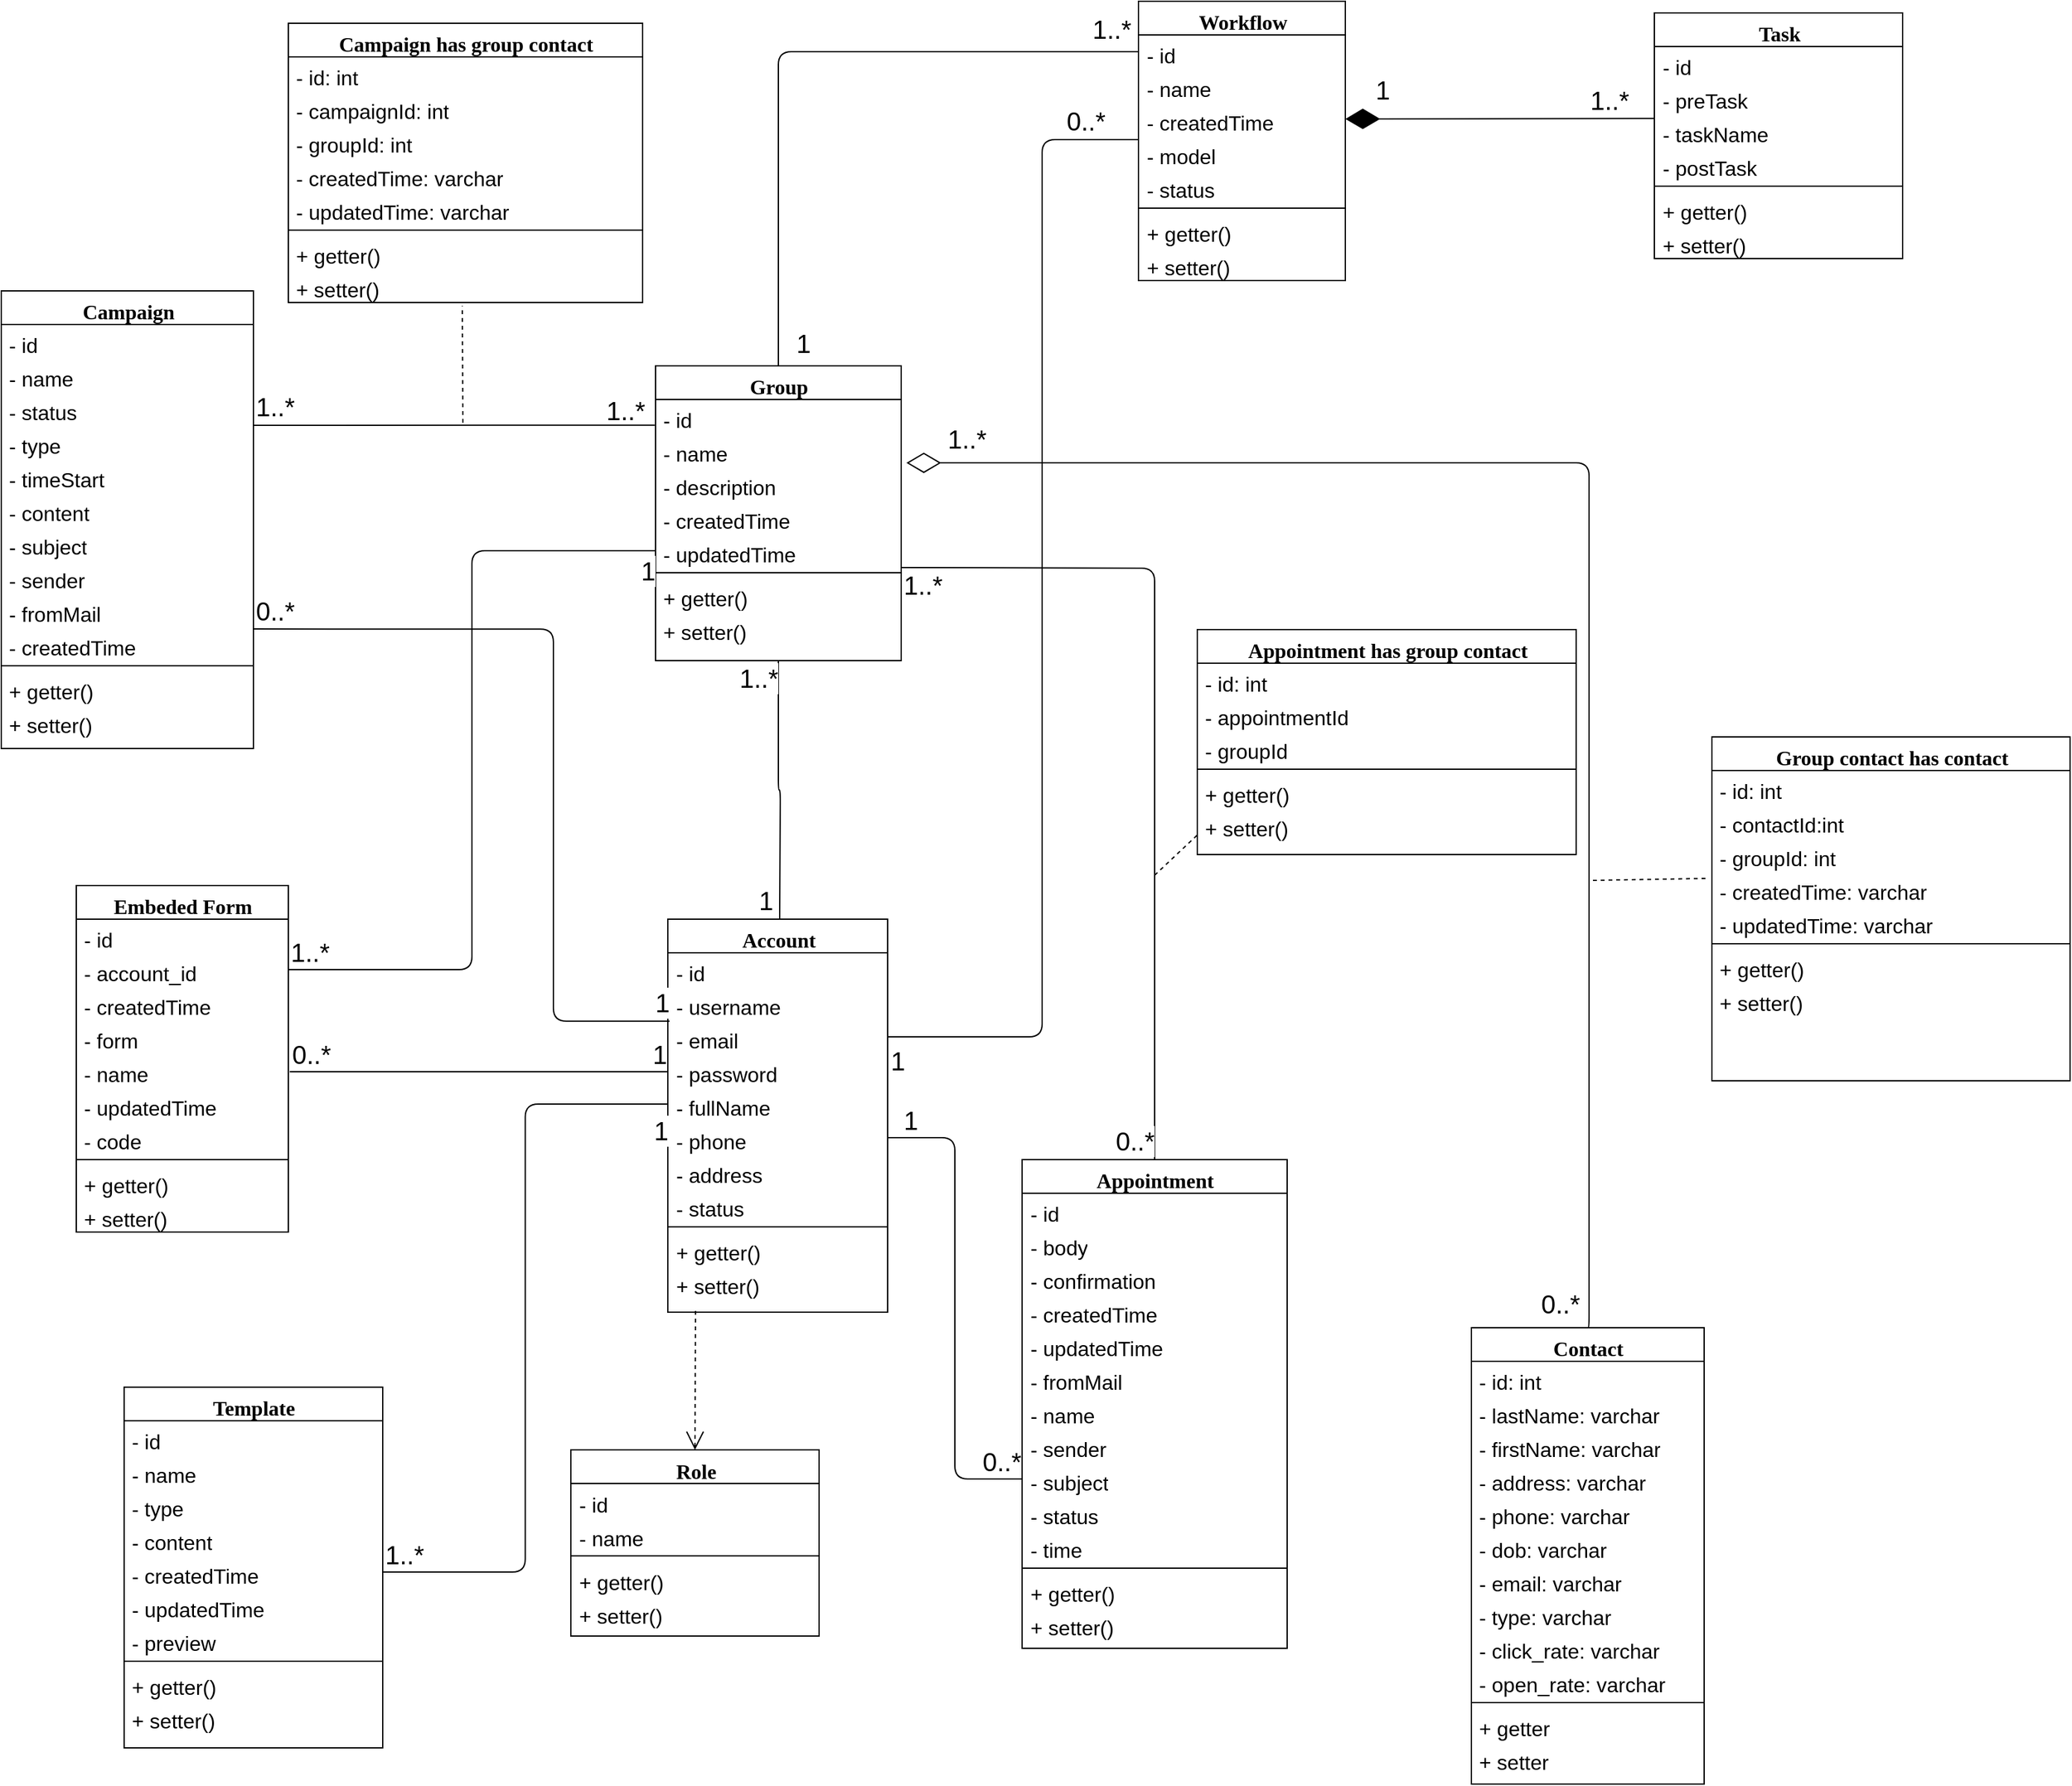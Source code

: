 <mxfile pages="1" version="11.2.8" type="device"><diagram name="Page-1" id="9f46799a-70d6-7492-0946-bef42562c5a5"><mxGraphModel dx="1847" dy="1122" grid="0" gridSize="10" guides="1" tooltips="1" connect="1" arrows="1" fold="1" page="0" pageScale="1" pageWidth="1100" pageHeight="850" background="#ffffff" math="0" shadow="0"><root><mxCell id="0"/><mxCell id="1" parent="0"/><mxCell id="78961159f06e98e8-17" value="Group" style="swimlane;html=1;fontStyle=1;align=center;verticalAlign=top;childLayout=stackLayout;horizontal=1;startSize=26;horizontalStack=0;resizeParent=1;resizeLast=0;collapsible=1;marginBottom=0;swimlaneFillColor=#ffffff;rounded=0;shadow=0;comic=0;labelBackgroundColor=none;strokeColor=#000000;strokeWidth=1;fillColor=none;fontFamily=Verdana;fontSize=16;fontColor=#000000;" parent="1" vertex="1"><mxGeometry x="374" y="171" width="190" height="228" as="geometry"/></mxCell><mxCell id="78961159f06e98e8-21" value="- id" style="text;html=1;strokeColor=none;fillColor=none;align=left;verticalAlign=top;spacingLeft=4;spacingRight=4;whiteSpace=wrap;overflow=hidden;rotatable=0;points=[[0,0.5],[1,0.5]];portConstraint=eastwest;fontSize=16;" parent="78961159f06e98e8-17" vertex="1"><mxGeometry y="26" width="190" height="26" as="geometry"/></mxCell><mxCell id="78961159f06e98e8-23" value="- name" style="text;html=1;strokeColor=none;fillColor=none;align=left;verticalAlign=top;spacingLeft=4;spacingRight=4;whiteSpace=wrap;overflow=hidden;rotatable=0;points=[[0,0.5],[1,0.5]];portConstraint=eastwest;fontSize=16;" parent="78961159f06e98e8-17" vertex="1"><mxGeometry y="52" width="190" height="26" as="geometry"/></mxCell><mxCell id="78961159f06e98e8-25" value="- description" style="text;html=1;strokeColor=none;fillColor=none;align=left;verticalAlign=top;spacingLeft=4;spacingRight=4;whiteSpace=wrap;overflow=hidden;rotatable=0;points=[[0,0.5],[1,0.5]];portConstraint=eastwest;fontSize=16;" parent="78961159f06e98e8-17" vertex="1"><mxGeometry y="78" width="190" height="26" as="geometry"/></mxCell><mxCell id="78961159f06e98e8-26" value="- createdTime" style="text;html=1;strokeColor=none;fillColor=none;align=left;verticalAlign=top;spacingLeft=4;spacingRight=4;whiteSpace=wrap;overflow=hidden;rotatable=0;points=[[0,0.5],[1,0.5]];portConstraint=eastwest;fontSize=16;" parent="78961159f06e98e8-17" vertex="1"><mxGeometry y="104" width="190" height="26" as="geometry"/></mxCell><mxCell id="78961159f06e98e8-24" value="- updatedTime" style="text;html=1;strokeColor=none;fillColor=none;align=left;verticalAlign=top;spacingLeft=4;spacingRight=4;whiteSpace=wrap;overflow=hidden;rotatable=0;points=[[0,0.5],[1,0.5]];portConstraint=eastwest;fontSize=16;" parent="78961159f06e98e8-17" vertex="1"><mxGeometry y="130" width="190" height="26" as="geometry"/></mxCell><mxCell id="78961159f06e98e8-19" value="" style="line;html=1;strokeWidth=1;fillColor=none;align=left;verticalAlign=middle;spacingTop=-1;spacingLeft=3;spacingRight=3;rotatable=0;labelPosition=right;points=[];portConstraint=eastwest;fontSize=16;" parent="78961159f06e98e8-17" vertex="1"><mxGeometry y="156" width="190" height="8" as="geometry"/></mxCell><mxCell id="78961159f06e98e8-20" value="+ getter()" style="text;html=1;strokeColor=none;fillColor=none;align=left;verticalAlign=top;spacingLeft=4;spacingRight=4;whiteSpace=wrap;overflow=hidden;rotatable=0;points=[[0,0.5],[1,0.5]];portConstraint=eastwest;fontSize=16;" parent="78961159f06e98e8-17" vertex="1"><mxGeometry y="164" width="190" height="26" as="geometry"/></mxCell><mxCell id="78961159f06e98e8-27" value="+ setter()" style="text;html=1;strokeColor=none;fillColor=none;align=left;verticalAlign=top;spacingLeft=4;spacingRight=4;whiteSpace=wrap;overflow=hidden;rotatable=0;points=[[0,0.5],[1,0.5]];portConstraint=eastwest;fontSize=16;" parent="78961159f06e98e8-17" vertex="1"><mxGeometry y="190" width="190" height="26" as="geometry"/></mxCell><mxCell id="78961159f06e98e8-30" value="Contact" style="swimlane;html=1;fontStyle=1;align=center;verticalAlign=top;childLayout=stackLayout;horizontal=1;startSize=26;horizontalStack=0;resizeParent=1;resizeLast=0;collapsible=1;marginBottom=0;swimlaneFillColor=#ffffff;rounded=0;shadow=0;comic=0;labelBackgroundColor=none;strokeColor=#000000;strokeWidth=1;fillColor=none;fontFamily=Verdana;fontSize=16;fontColor=#000000;" parent="1" vertex="1"><mxGeometry x="1005" y="915" width="180" height="353" as="geometry"/></mxCell><mxCell id="78961159f06e98e8-31" value="- id: int" style="text;html=1;strokeColor=none;fillColor=none;align=left;verticalAlign=top;spacingLeft=4;spacingRight=4;whiteSpace=wrap;overflow=hidden;rotatable=0;points=[[0,0.5],[1,0.5]];portConstraint=eastwest;fontSize=16;" parent="78961159f06e98e8-30" vertex="1"><mxGeometry y="26" width="180" height="26" as="geometry"/></mxCell><mxCell id="78961159f06e98e8-32" value="- lastName: varchar" style="text;html=1;strokeColor=none;fillColor=none;align=left;verticalAlign=top;spacingLeft=4;spacingRight=4;whiteSpace=wrap;overflow=hidden;rotatable=0;points=[[0,0.5],[1,0.5]];portConstraint=eastwest;fontSize=16;" parent="78961159f06e98e8-30" vertex="1"><mxGeometry y="52" width="180" height="26" as="geometry"/></mxCell><mxCell id="78961159f06e98e8-33" value="- firstName: varchar" style="text;html=1;strokeColor=none;fillColor=none;align=left;verticalAlign=top;spacingLeft=4;spacingRight=4;whiteSpace=wrap;overflow=hidden;rotatable=0;points=[[0,0.5],[1,0.5]];portConstraint=eastwest;fontSize=16;" parent="78961159f06e98e8-30" vertex="1"><mxGeometry y="78" width="180" height="26" as="geometry"/></mxCell><mxCell id="78961159f06e98e8-34" value="- address: varchar" style="text;html=1;strokeColor=none;fillColor=none;align=left;verticalAlign=top;spacingLeft=4;spacingRight=4;whiteSpace=wrap;overflow=hidden;rotatable=0;points=[[0,0.5],[1,0.5]];portConstraint=eastwest;fontSize=16;" parent="78961159f06e98e8-30" vertex="1"><mxGeometry y="104" width="180" height="26" as="geometry"/></mxCell><mxCell id="78961159f06e98e8-36" value="- phone: varchar" style="text;html=1;strokeColor=none;fillColor=none;align=left;verticalAlign=top;spacingLeft=4;spacingRight=4;whiteSpace=wrap;overflow=hidden;rotatable=0;points=[[0,0.5],[1,0.5]];portConstraint=eastwest;fontSize=16;" parent="78961159f06e98e8-30" vertex="1"><mxGeometry y="130" width="180" height="26" as="geometry"/></mxCell><mxCell id="78961159f06e98e8-37" value="- dob: varchar" style="text;html=1;strokeColor=none;fillColor=none;align=left;verticalAlign=top;spacingLeft=4;spacingRight=4;whiteSpace=wrap;overflow=hidden;rotatable=0;points=[[0,0.5],[1,0.5]];portConstraint=eastwest;fontSize=16;" parent="78961159f06e98e8-30" vertex="1"><mxGeometry y="156" width="180" height="26" as="geometry"/></mxCell><mxCell id="nnzQ3aGv4kiYzwMEqZN--4" value="- email: varchar" style="text;html=1;strokeColor=none;fillColor=none;align=left;verticalAlign=top;spacingLeft=4;spacingRight=4;whiteSpace=wrap;overflow=hidden;rotatable=0;points=[[0,0.5],[1,0.5]];portConstraint=eastwest;fontSize=16;" parent="78961159f06e98e8-30" vertex="1"><mxGeometry y="182" width="180" height="26" as="geometry"/></mxCell><mxCell id="nnzQ3aGv4kiYzwMEqZN--6" value="- type: varchar" style="text;html=1;strokeColor=none;fillColor=none;align=left;verticalAlign=top;spacingLeft=4;spacingRight=4;whiteSpace=wrap;overflow=hidden;rotatable=0;points=[[0,0.5],[1,0.5]];portConstraint=eastwest;fontSize=16;" parent="78961159f06e98e8-30" vertex="1"><mxGeometry y="208" width="180" height="26" as="geometry"/></mxCell><mxCell id="nnzQ3aGv4kiYzwMEqZN--5" value="- click_rate: varchar" style="text;html=1;strokeColor=none;fillColor=none;align=left;verticalAlign=top;spacingLeft=4;spacingRight=4;whiteSpace=wrap;overflow=hidden;rotatable=0;points=[[0,0.5],[1,0.5]];portConstraint=eastwest;fontSize=16;" parent="78961159f06e98e8-30" vertex="1"><mxGeometry y="234" width="180" height="26" as="geometry"/></mxCell><mxCell id="nnzQ3aGv4kiYzwMEqZN--7" value="- open_rate: varchar" style="text;html=1;strokeColor=none;fillColor=none;align=left;verticalAlign=top;spacingLeft=4;spacingRight=4;whiteSpace=wrap;overflow=hidden;rotatable=0;points=[[0,0.5],[1,0.5]];portConstraint=eastwest;fontSize=16;" parent="78961159f06e98e8-30" vertex="1"><mxGeometry y="260" width="180" height="26" as="geometry"/></mxCell><mxCell id="78961159f06e98e8-38" value="" style="line;html=1;strokeWidth=1;fillColor=none;align=left;verticalAlign=middle;spacingTop=-1;spacingLeft=3;spacingRight=3;rotatable=0;labelPosition=right;points=[];portConstraint=eastwest;fontSize=16;" parent="78961159f06e98e8-30" vertex="1"><mxGeometry y="286" width="180" height="8" as="geometry"/></mxCell><mxCell id="78961159f06e98e8-39" value="+ getter" style="text;html=1;strokeColor=none;fillColor=none;align=left;verticalAlign=top;spacingLeft=4;spacingRight=4;whiteSpace=wrap;overflow=hidden;rotatable=0;points=[[0,0.5],[1,0.5]];portConstraint=eastwest;fontSize=16;" parent="78961159f06e98e8-30" vertex="1"><mxGeometry y="294" width="180" height="26" as="geometry"/></mxCell><mxCell id="78961159f06e98e8-40" value="+ setter&lt;br&gt;" style="text;html=1;strokeColor=none;fillColor=none;align=left;verticalAlign=top;spacingLeft=4;spacingRight=4;whiteSpace=wrap;overflow=hidden;rotatable=0;points=[[0,0.5],[1,0.5]];portConstraint=eastwest;fontSize=16;" parent="78961159f06e98e8-30" vertex="1"><mxGeometry y="320" width="180" height="26" as="geometry"/></mxCell><mxCell id="78961159f06e98e8-43" value="Embeded Form" style="swimlane;html=1;fontStyle=1;align=center;verticalAlign=top;childLayout=stackLayout;horizontal=1;startSize=26;horizontalStack=0;resizeParent=1;resizeLast=0;collapsible=1;marginBottom=0;swimlaneFillColor=#ffffff;rounded=0;shadow=0;comic=0;labelBackgroundColor=none;strokeColor=#000000;strokeWidth=1;fillColor=none;fontFamily=Verdana;fontSize=16;fontColor=#000000;" parent="1" vertex="1"><mxGeometry x="-74" y="573" width="164" height="268" as="geometry"/></mxCell><mxCell id="78961159f06e98e8-44" value="- id" style="text;html=1;strokeColor=none;fillColor=none;align=left;verticalAlign=top;spacingLeft=4;spacingRight=4;whiteSpace=wrap;overflow=hidden;rotatable=0;points=[[0,0.5],[1,0.5]];portConstraint=eastwest;fontSize=16;" parent="78961159f06e98e8-43" vertex="1"><mxGeometry y="26" width="164" height="26" as="geometry"/></mxCell><mxCell id="78961159f06e98e8-45" value="- account_id&lt;br&gt;" style="text;html=1;strokeColor=none;fillColor=none;align=left;verticalAlign=top;spacingLeft=4;spacingRight=4;whiteSpace=wrap;overflow=hidden;rotatable=0;points=[[0,0.5],[1,0.5]];portConstraint=eastwest;fontSize=16;" parent="78961159f06e98e8-43" vertex="1"><mxGeometry y="52" width="164" height="26" as="geometry"/></mxCell><mxCell id="78961159f06e98e8-49" value="- createdTime" style="text;html=1;strokeColor=none;fillColor=none;align=left;verticalAlign=top;spacingLeft=4;spacingRight=4;whiteSpace=wrap;overflow=hidden;rotatable=0;points=[[0,0.5],[1,0.5]];portConstraint=eastwest;fontSize=16;" parent="78961159f06e98e8-43" vertex="1"><mxGeometry y="78" width="164" height="26" as="geometry"/></mxCell><mxCell id="78961159f06e98e8-50" value="- form" style="text;html=1;strokeColor=none;fillColor=none;align=left;verticalAlign=top;spacingLeft=4;spacingRight=4;whiteSpace=wrap;overflow=hidden;rotatable=0;points=[[0,0.5],[1,0.5]];portConstraint=eastwest;fontSize=16;" parent="78961159f06e98e8-43" vertex="1"><mxGeometry y="104" width="164" height="26" as="geometry"/></mxCell><mxCell id="nnzQ3aGv4kiYzwMEqZN--10" value="- name" style="text;html=1;strokeColor=none;fillColor=none;align=left;verticalAlign=top;spacingLeft=4;spacingRight=4;whiteSpace=wrap;overflow=hidden;rotatable=0;points=[[0,0.5],[1,0.5]];portConstraint=eastwest;fontSize=16;" parent="78961159f06e98e8-43" vertex="1"><mxGeometry y="130" width="164" height="26" as="geometry"/></mxCell><mxCell id="nnzQ3aGv4kiYzwMEqZN--12" value="- updatedTime" style="text;html=1;strokeColor=none;fillColor=none;align=left;verticalAlign=top;spacingLeft=4;spacingRight=4;whiteSpace=wrap;overflow=hidden;rotatable=0;points=[[0,0.5],[1,0.5]];portConstraint=eastwest;fontSize=16;" parent="78961159f06e98e8-43" vertex="1"><mxGeometry y="156" width="164" height="26" as="geometry"/></mxCell><mxCell id="nnzQ3aGv4kiYzwMEqZN--11" value="- code" style="text;html=1;strokeColor=none;fillColor=none;align=left;verticalAlign=top;spacingLeft=4;spacingRight=4;whiteSpace=wrap;overflow=hidden;rotatable=0;points=[[0,0.5],[1,0.5]];portConstraint=eastwest;fontSize=16;" parent="78961159f06e98e8-43" vertex="1"><mxGeometry y="182" width="164" height="26" as="geometry"/></mxCell><mxCell id="78961159f06e98e8-51" value="" style="line;html=1;strokeWidth=1;fillColor=none;align=left;verticalAlign=middle;spacingTop=-1;spacingLeft=3;spacingRight=3;rotatable=0;labelPosition=right;points=[];portConstraint=eastwest;fontSize=16;" parent="78961159f06e98e8-43" vertex="1"><mxGeometry y="208" width="164" height="8" as="geometry"/></mxCell><mxCell id="78961159f06e98e8-52" value="+ getter()" style="text;html=1;strokeColor=none;fillColor=none;align=left;verticalAlign=top;spacingLeft=4;spacingRight=4;whiteSpace=wrap;overflow=hidden;rotatable=0;points=[[0,0.5],[1,0.5]];portConstraint=eastwest;fontSize=16;" parent="78961159f06e98e8-43" vertex="1"><mxGeometry y="216" width="164" height="26" as="geometry"/></mxCell><mxCell id="78961159f06e98e8-53" value="+ setter()" style="text;html=1;strokeColor=none;fillColor=none;align=left;verticalAlign=top;spacingLeft=4;spacingRight=4;whiteSpace=wrap;overflow=hidden;rotatable=0;points=[[0,0.5],[1,0.5]];portConstraint=eastwest;fontSize=16;" parent="78961159f06e98e8-43" vertex="1"><mxGeometry y="242" width="164" height="26" as="geometry"/></mxCell><mxCell id="78961159f06e98e8-56" value="Template" style="swimlane;html=1;fontStyle=1;align=center;verticalAlign=top;childLayout=stackLayout;horizontal=1;startSize=26;horizontalStack=0;resizeParent=1;resizeLast=0;collapsible=1;marginBottom=0;swimlaneFillColor=#ffffff;rounded=0;shadow=0;comic=0;labelBackgroundColor=none;strokeColor=#000000;strokeWidth=1;fillColor=none;fontFamily=Verdana;fontSize=16;fontColor=#000000;" parent="1" vertex="1"><mxGeometry x="-37" y="961" width="200" height="279" as="geometry"/></mxCell><mxCell id="78961159f06e98e8-57" value="- id" style="text;html=1;strokeColor=none;fillColor=none;align=left;verticalAlign=top;spacingLeft=4;spacingRight=4;whiteSpace=wrap;overflow=hidden;rotatable=0;points=[[0,0.5],[1,0.5]];portConstraint=eastwest;fontSize=16;" parent="78961159f06e98e8-56" vertex="1"><mxGeometry y="26" width="200" height="26" as="geometry"/></mxCell><mxCell id="78961159f06e98e8-58" value="- name" style="text;html=1;strokeColor=none;fillColor=none;align=left;verticalAlign=top;spacingLeft=4;spacingRight=4;whiteSpace=wrap;overflow=hidden;rotatable=0;points=[[0,0.5],[1,0.5]];portConstraint=eastwest;fontSize=16;" parent="78961159f06e98e8-56" vertex="1"><mxGeometry y="52" width="200" height="26" as="geometry"/></mxCell><mxCell id="78961159f06e98e8-59" value="- type" style="text;html=1;strokeColor=none;fillColor=none;align=left;verticalAlign=top;spacingLeft=4;spacingRight=4;whiteSpace=wrap;overflow=hidden;rotatable=0;points=[[0,0.5],[1,0.5]];portConstraint=eastwest;fontSize=16;" parent="78961159f06e98e8-56" vertex="1"><mxGeometry y="78" width="200" height="26" as="geometry"/></mxCell><mxCell id="78961159f06e98e8-60" value="- content" style="text;html=1;strokeColor=none;fillColor=none;align=left;verticalAlign=top;spacingLeft=4;spacingRight=4;whiteSpace=wrap;overflow=hidden;rotatable=0;points=[[0,0.5],[1,0.5]];portConstraint=eastwest;fontSize=16;" parent="78961159f06e98e8-56" vertex="1"><mxGeometry y="104" width="200" height="26" as="geometry"/></mxCell><mxCell id="78961159f06e98e8-61" value="- createdTime" style="text;html=1;strokeColor=none;fillColor=none;align=left;verticalAlign=top;spacingLeft=4;spacingRight=4;whiteSpace=wrap;overflow=hidden;rotatable=0;points=[[0,0.5],[1,0.5]];portConstraint=eastwest;fontSize=16;" parent="78961159f06e98e8-56" vertex="1"><mxGeometry y="130" width="200" height="26" as="geometry"/></mxCell><mxCell id="78961159f06e98e8-63" value="- updatedTime" style="text;html=1;strokeColor=none;fillColor=none;align=left;verticalAlign=top;spacingLeft=4;spacingRight=4;whiteSpace=wrap;overflow=hidden;rotatable=0;points=[[0,0.5],[1,0.5]];portConstraint=eastwest;fontSize=16;" parent="78961159f06e98e8-56" vertex="1"><mxGeometry y="156" width="200" height="26" as="geometry"/></mxCell><mxCell id="78961159f06e98e8-62" value="- preview" style="text;html=1;strokeColor=none;fillColor=none;align=left;verticalAlign=top;spacingLeft=4;spacingRight=4;whiteSpace=wrap;overflow=hidden;rotatable=0;points=[[0,0.5],[1,0.5]];portConstraint=eastwest;fontSize=16;" parent="78961159f06e98e8-56" vertex="1"><mxGeometry y="182" width="200" height="26" as="geometry"/></mxCell><mxCell id="78961159f06e98e8-64" value="" style="line;html=1;strokeWidth=1;fillColor=none;align=left;verticalAlign=middle;spacingTop=-1;spacingLeft=3;spacingRight=3;rotatable=0;labelPosition=right;points=[];portConstraint=eastwest;fontSize=16;" parent="78961159f06e98e8-56" vertex="1"><mxGeometry y="208" width="200" height="8" as="geometry"/></mxCell><mxCell id="78961159f06e98e8-65" value="+ getter()" style="text;html=1;strokeColor=none;fillColor=none;align=left;verticalAlign=top;spacingLeft=4;spacingRight=4;whiteSpace=wrap;overflow=hidden;rotatable=0;points=[[0,0.5],[1,0.5]];portConstraint=eastwest;fontSize=16;" parent="78961159f06e98e8-56" vertex="1"><mxGeometry y="216" width="200" height="26" as="geometry"/></mxCell><mxCell id="78961159f06e98e8-66" value="+ setter()" style="text;html=1;strokeColor=none;fillColor=none;align=left;verticalAlign=top;spacingLeft=4;spacingRight=4;whiteSpace=wrap;overflow=hidden;rotatable=0;points=[[0,0.5],[1,0.5]];portConstraint=eastwest;fontSize=16;" parent="78961159f06e98e8-56" vertex="1"><mxGeometry y="242" width="200" height="26" as="geometry"/></mxCell><mxCell id="78961159f06e98e8-69" value="Appointment" style="swimlane;html=1;fontStyle=1;align=center;verticalAlign=top;childLayout=stackLayout;horizontal=1;startSize=26;horizontalStack=0;resizeParent=1;resizeLast=0;collapsible=1;marginBottom=0;swimlaneFillColor=#ffffff;rounded=0;shadow=0;comic=0;labelBackgroundColor=none;strokeColor=#000000;strokeWidth=1;fillColor=none;fontFamily=Verdana;fontSize=16;fontColor=#000000;" parent="1" vertex="1"><mxGeometry x="657.5" y="785" width="205" height="378" as="geometry"/></mxCell><mxCell id="78961159f06e98e8-70" value="- id" style="text;html=1;strokeColor=none;fillColor=none;align=left;verticalAlign=top;spacingLeft=4;spacingRight=4;whiteSpace=wrap;overflow=hidden;rotatable=0;points=[[0,0.5],[1,0.5]];portConstraint=eastwest;fontSize=16;" parent="78961159f06e98e8-69" vertex="1"><mxGeometry y="26" width="205" height="26" as="geometry"/></mxCell><mxCell id="78961159f06e98e8-71" value="- body" style="text;html=1;strokeColor=none;fillColor=none;align=left;verticalAlign=top;spacingLeft=4;spacingRight=4;whiteSpace=wrap;overflow=hidden;rotatable=0;points=[[0,0.5],[1,0.5]];portConstraint=eastwest;fontSize=16;" parent="78961159f06e98e8-69" vertex="1"><mxGeometry y="52" width="205" height="26" as="geometry"/></mxCell><mxCell id="78961159f06e98e8-72" value="- confirmation" style="text;html=1;strokeColor=none;fillColor=none;align=left;verticalAlign=top;spacingLeft=4;spacingRight=4;whiteSpace=wrap;overflow=hidden;rotatable=0;points=[[0,0.5],[1,0.5]];portConstraint=eastwest;fontSize=16;" parent="78961159f06e98e8-69" vertex="1"><mxGeometry y="78" width="205" height="26" as="geometry"/></mxCell><mxCell id="78961159f06e98e8-74" value="- createdTime" style="text;html=1;strokeColor=none;fillColor=none;align=left;verticalAlign=top;spacingLeft=4;spacingRight=4;whiteSpace=wrap;overflow=hidden;rotatable=0;points=[[0,0.5],[1,0.5]];portConstraint=eastwest;fontSize=16;" parent="78961159f06e98e8-69" vertex="1"><mxGeometry y="104" width="205" height="26" as="geometry"/></mxCell><mxCell id="78961159f06e98e8-76" value="- updatedTime" style="text;html=1;strokeColor=none;fillColor=none;align=left;verticalAlign=top;spacingLeft=4;spacingRight=4;whiteSpace=wrap;overflow=hidden;rotatable=0;points=[[0,0.5],[1,0.5]];portConstraint=eastwest;fontSize=16;" parent="78961159f06e98e8-69" vertex="1"><mxGeometry y="130" width="205" height="26" as="geometry"/></mxCell><mxCell id="78961159f06e98e8-75" value="- fromMail" style="text;html=1;strokeColor=none;fillColor=none;align=left;verticalAlign=top;spacingLeft=4;spacingRight=4;whiteSpace=wrap;overflow=hidden;rotatable=0;points=[[0,0.5],[1,0.5]];portConstraint=eastwest;fontSize=16;" parent="78961159f06e98e8-69" vertex="1"><mxGeometry y="156" width="205" height="26" as="geometry"/></mxCell><mxCell id="nnzQ3aGv4kiYzwMEqZN--14" value="- name" style="text;html=1;strokeColor=none;fillColor=none;align=left;verticalAlign=top;spacingLeft=4;spacingRight=4;whiteSpace=wrap;overflow=hidden;rotatable=0;points=[[0,0.5],[1,0.5]];portConstraint=eastwest;fontSize=16;" parent="78961159f06e98e8-69" vertex="1"><mxGeometry y="182" width="205" height="26" as="geometry"/></mxCell><mxCell id="nnzQ3aGv4kiYzwMEqZN--15" value="- sender" style="text;html=1;strokeColor=none;fillColor=none;align=left;verticalAlign=top;spacingLeft=4;spacingRight=4;whiteSpace=wrap;overflow=hidden;rotatable=0;points=[[0,0.5],[1,0.5]];portConstraint=eastwest;fontSize=16;" parent="78961159f06e98e8-69" vertex="1"><mxGeometry y="208" width="205" height="26" as="geometry"/></mxCell><mxCell id="nnzQ3aGv4kiYzwMEqZN--16" value="- subject" style="text;html=1;strokeColor=none;fillColor=none;align=left;verticalAlign=top;spacingLeft=4;spacingRight=4;whiteSpace=wrap;overflow=hidden;rotatable=0;points=[[0,0.5],[1,0.5]];portConstraint=eastwest;fontSize=16;" parent="78961159f06e98e8-69" vertex="1"><mxGeometry y="234" width="205" height="26" as="geometry"/></mxCell><mxCell id="nnzQ3aGv4kiYzwMEqZN--17" value="- status" style="text;html=1;strokeColor=none;fillColor=none;align=left;verticalAlign=top;spacingLeft=4;spacingRight=4;whiteSpace=wrap;overflow=hidden;rotatable=0;points=[[0,0.5],[1,0.5]];portConstraint=eastwest;fontSize=16;" parent="78961159f06e98e8-69" vertex="1"><mxGeometry y="260" width="205" height="26" as="geometry"/></mxCell><mxCell id="nnzQ3aGv4kiYzwMEqZN--18" value="- time" style="text;html=1;strokeColor=none;fillColor=none;align=left;verticalAlign=top;spacingLeft=4;spacingRight=4;whiteSpace=wrap;overflow=hidden;rotatable=0;points=[[0,0.5],[1,0.5]];portConstraint=eastwest;fontSize=16;" parent="78961159f06e98e8-69" vertex="1"><mxGeometry y="286" width="205" height="26" as="geometry"/></mxCell><mxCell id="78961159f06e98e8-77" value="" style="line;html=1;strokeWidth=1;fillColor=none;align=left;verticalAlign=middle;spacingTop=-1;spacingLeft=3;spacingRight=3;rotatable=0;labelPosition=right;points=[];portConstraint=eastwest;fontSize=16;" parent="78961159f06e98e8-69" vertex="1"><mxGeometry y="312" width="205" height="8" as="geometry"/></mxCell><mxCell id="78961159f06e98e8-78" value="+ getter()" style="text;html=1;strokeColor=none;fillColor=none;align=left;verticalAlign=top;spacingLeft=4;spacingRight=4;whiteSpace=wrap;overflow=hidden;rotatable=0;points=[[0,0.5],[1,0.5]];portConstraint=eastwest;fontSize=16;" parent="78961159f06e98e8-69" vertex="1"><mxGeometry y="320" width="205" height="26" as="geometry"/></mxCell><mxCell id="78961159f06e98e8-79" value="+ setter()" style="text;html=1;strokeColor=none;fillColor=none;align=left;verticalAlign=top;spacingLeft=4;spacingRight=4;whiteSpace=wrap;overflow=hidden;rotatable=0;points=[[0,0.5],[1,0.5]];portConstraint=eastwest;fontSize=16;" parent="78961159f06e98e8-69" vertex="1"><mxGeometry y="346" width="205" height="26" as="geometry"/></mxCell><mxCell id="78961159f06e98e8-82" value="Account" style="swimlane;html=1;fontStyle=1;align=center;verticalAlign=top;childLayout=stackLayout;horizontal=1;startSize=26;horizontalStack=0;resizeParent=1;resizeLast=0;collapsible=1;marginBottom=0;swimlaneFillColor=#ffffff;rounded=0;shadow=0;comic=0;labelBackgroundColor=none;strokeColor=#000000;strokeWidth=1;fillColor=none;fontFamily=Verdana;fontSize=16;fontColor=#000000;" parent="1" vertex="1"><mxGeometry x="383.5" y="599" width="170" height="304" as="geometry"/></mxCell><mxCell id="78961159f06e98e8-83" value="- id" style="text;html=1;strokeColor=none;fillColor=none;align=left;verticalAlign=top;spacingLeft=4;spacingRight=4;whiteSpace=wrap;overflow=hidden;rotatable=0;points=[[0,0.5],[1,0.5]];portConstraint=eastwest;fontSize=16;" parent="78961159f06e98e8-82" vertex="1"><mxGeometry y="26" width="170" height="26" as="geometry"/></mxCell><mxCell id="nnzQ3aGv4kiYzwMEqZN--38" value="- username" style="text;html=1;strokeColor=none;fillColor=none;align=left;verticalAlign=top;spacingLeft=4;spacingRight=4;whiteSpace=wrap;overflow=hidden;rotatable=0;points=[[0,0.5],[1,0.5]];portConstraint=eastwest;fontSize=16;" parent="78961159f06e98e8-82" vertex="1"><mxGeometry y="52" width="170" height="26" as="geometry"/></mxCell><mxCell id="78961159f06e98e8-84" value="- email" style="text;html=1;strokeColor=none;fillColor=none;align=left;verticalAlign=top;spacingLeft=4;spacingRight=4;whiteSpace=wrap;overflow=hidden;rotatable=0;points=[[0,0.5],[1,0.5]];portConstraint=eastwest;fontSize=16;" parent="78961159f06e98e8-82" vertex="1"><mxGeometry y="78" width="170" height="26" as="geometry"/></mxCell><mxCell id="78961159f06e98e8-85" value="- password" style="text;html=1;strokeColor=none;fillColor=none;align=left;verticalAlign=top;spacingLeft=4;spacingRight=4;whiteSpace=wrap;overflow=hidden;rotatable=0;points=[[0,0.5],[1,0.5]];portConstraint=eastwest;fontSize=16;" parent="78961159f06e98e8-82" vertex="1"><mxGeometry y="104" width="170" height="26" as="geometry"/></mxCell><mxCell id="78961159f06e98e8-86" value="- fullName" style="text;html=1;strokeColor=none;fillColor=none;align=left;verticalAlign=top;spacingLeft=4;spacingRight=4;whiteSpace=wrap;overflow=hidden;rotatable=0;points=[[0,0.5],[1,0.5]];portConstraint=eastwest;fontSize=16;" parent="78961159f06e98e8-82" vertex="1"><mxGeometry y="130" width="170" height="26" as="geometry"/></mxCell><mxCell id="78961159f06e98e8-87" value="- phone" style="text;html=1;strokeColor=none;fillColor=none;align=left;verticalAlign=top;spacingLeft=4;spacingRight=4;whiteSpace=wrap;overflow=hidden;rotatable=0;points=[[0,0.5],[1,0.5]];portConstraint=eastwest;fontSize=16;" parent="78961159f06e98e8-82" vertex="1"><mxGeometry y="156" width="170" height="26" as="geometry"/></mxCell><mxCell id="78961159f06e98e8-88" value="- address" style="text;html=1;strokeColor=none;fillColor=none;align=left;verticalAlign=top;spacingLeft=4;spacingRight=4;whiteSpace=wrap;overflow=hidden;rotatable=0;points=[[0,0.5],[1,0.5]];portConstraint=eastwest;fontSize=16;" parent="78961159f06e98e8-82" vertex="1"><mxGeometry y="182" width="170" height="26" as="geometry"/></mxCell><mxCell id="78961159f06e98e8-89" value="- status" style="text;html=1;strokeColor=none;fillColor=none;align=left;verticalAlign=top;spacingLeft=4;spacingRight=4;whiteSpace=wrap;overflow=hidden;rotatable=0;points=[[0,0.5],[1,0.5]];portConstraint=eastwest;fontSize=16;" parent="78961159f06e98e8-82" vertex="1"><mxGeometry y="208" width="170" height="26" as="geometry"/></mxCell><mxCell id="78961159f06e98e8-90" value="" style="line;html=1;strokeWidth=1;fillColor=none;align=left;verticalAlign=middle;spacingTop=-1;spacingLeft=3;spacingRight=3;rotatable=0;labelPosition=right;points=[];portConstraint=eastwest;fontSize=16;" parent="78961159f06e98e8-82" vertex="1"><mxGeometry y="234" width="170" height="8" as="geometry"/></mxCell><mxCell id="78961159f06e98e8-91" value="+ getter()" style="text;html=1;strokeColor=none;fillColor=none;align=left;verticalAlign=top;spacingLeft=4;spacingRight=4;whiteSpace=wrap;overflow=hidden;rotatable=0;points=[[0,0.5],[1,0.5]];portConstraint=eastwest;fontSize=16;" parent="78961159f06e98e8-82" vertex="1"><mxGeometry y="242" width="170" height="26" as="geometry"/></mxCell><mxCell id="78961159f06e98e8-94" value="+ setter()" style="text;html=1;strokeColor=none;fillColor=none;align=left;verticalAlign=top;spacingLeft=4;spacingRight=4;whiteSpace=wrap;overflow=hidden;rotatable=0;points=[[0,0.5],[1,0.5]];portConstraint=eastwest;fontSize=16;" parent="78961159f06e98e8-82" vertex="1"><mxGeometry y="268" width="170" height="36" as="geometry"/></mxCell><mxCell id="78961159f06e98e8-108" value="Workflow" style="swimlane;html=1;fontStyle=1;align=center;verticalAlign=top;childLayout=stackLayout;horizontal=1;startSize=26;horizontalStack=0;resizeParent=1;resizeLast=0;collapsible=1;marginBottom=0;swimlaneFillColor=#ffffff;rounded=0;shadow=0;comic=0;labelBackgroundColor=none;strokeColor=#000000;strokeWidth=1;fillColor=none;fontFamily=Verdana;fontSize=16;fontColor=#000000;" parent="1" vertex="1"><mxGeometry x="747.5" y="-111.0" width="160" height="216" as="geometry"/></mxCell><mxCell id="78961159f06e98e8-109" value="- id" style="text;html=1;strokeColor=none;fillColor=none;align=left;verticalAlign=top;spacingLeft=4;spacingRight=4;whiteSpace=wrap;overflow=hidden;rotatable=0;points=[[0,0.5],[1,0.5]];portConstraint=eastwest;fontSize=16;" parent="78961159f06e98e8-108" vertex="1"><mxGeometry y="26" width="160" height="26" as="geometry"/></mxCell><mxCell id="78961159f06e98e8-110" value="- name" style="text;html=1;strokeColor=none;fillColor=none;align=left;verticalAlign=top;spacingLeft=4;spacingRight=4;whiteSpace=wrap;overflow=hidden;rotatable=0;points=[[0,0.5],[1,0.5]];portConstraint=eastwest;fontSize=16;" parent="78961159f06e98e8-108" vertex="1"><mxGeometry y="52" width="160" height="26" as="geometry"/></mxCell><mxCell id="nnzQ3aGv4kiYzwMEqZN--20" value="- createdTime" style="text;html=1;strokeColor=none;fillColor=none;align=left;verticalAlign=top;spacingLeft=4;spacingRight=4;whiteSpace=wrap;overflow=hidden;rotatable=0;points=[[0,0.5],[1,0.5]];portConstraint=eastwest;fontSize=16;" parent="78961159f06e98e8-108" vertex="1"><mxGeometry y="78" width="160" height="26" as="geometry"/></mxCell><mxCell id="nnzQ3aGv4kiYzwMEqZN--19" value="- model" style="text;html=1;strokeColor=none;fillColor=none;align=left;verticalAlign=top;spacingLeft=4;spacingRight=4;whiteSpace=wrap;overflow=hidden;rotatable=0;points=[[0,0.5],[1,0.5]];portConstraint=eastwest;fontSize=16;" parent="78961159f06e98e8-108" vertex="1"><mxGeometry y="104" width="160" height="26" as="geometry"/></mxCell><mxCell id="nnzQ3aGv4kiYzwMEqZN--21" value="- status" style="text;html=1;strokeColor=none;fillColor=none;align=left;verticalAlign=top;spacingLeft=4;spacingRight=4;whiteSpace=wrap;overflow=hidden;rotatable=0;points=[[0,0.5],[1,0.5]];portConstraint=eastwest;fontSize=16;" parent="78961159f06e98e8-108" vertex="1"><mxGeometry y="130" width="160" height="26" as="geometry"/></mxCell><mxCell id="78961159f06e98e8-116" value="" style="line;html=1;strokeWidth=1;fillColor=none;align=left;verticalAlign=middle;spacingTop=-1;spacingLeft=3;spacingRight=3;rotatable=0;labelPosition=right;points=[];portConstraint=eastwest;fontSize=16;" parent="78961159f06e98e8-108" vertex="1"><mxGeometry y="156" width="160" height="8" as="geometry"/></mxCell><mxCell id="78961159f06e98e8-117" value="+ getter()" style="text;html=1;strokeColor=none;fillColor=none;align=left;verticalAlign=top;spacingLeft=4;spacingRight=4;whiteSpace=wrap;overflow=hidden;rotatable=0;points=[[0,0.5],[1,0.5]];portConstraint=eastwest;fontSize=16;" parent="78961159f06e98e8-108" vertex="1"><mxGeometry y="164" width="160" height="26" as="geometry"/></mxCell><mxCell id="78961159f06e98e8-120" value="+ setter()" style="text;html=1;strokeColor=none;fillColor=none;align=left;verticalAlign=top;spacingLeft=4;spacingRight=4;whiteSpace=wrap;overflow=hidden;rotatable=0;points=[[0,0.5],[1,0.5]];portConstraint=eastwest;fontSize=16;" parent="78961159f06e98e8-108" vertex="1"><mxGeometry y="190" width="160" height="26" as="geometry"/></mxCell><mxCell id="nnzQ3aGv4kiYzwMEqZN--22" value="Campaign" style="swimlane;html=1;fontStyle=1;align=center;verticalAlign=top;childLayout=stackLayout;horizontal=1;startSize=26;horizontalStack=0;resizeParent=1;resizeLast=0;collapsible=1;marginBottom=0;swimlaneFillColor=#ffffff;rounded=0;shadow=0;comic=0;labelBackgroundColor=none;strokeColor=#000000;strokeWidth=1;fillColor=none;fontFamily=Verdana;fontSize=16;fontColor=#000000;" parent="1" vertex="1"><mxGeometry x="-132" y="113" width="195" height="354" as="geometry"/></mxCell><mxCell id="nnzQ3aGv4kiYzwMEqZN--23" value="- id" style="text;html=1;strokeColor=none;fillColor=none;align=left;verticalAlign=top;spacingLeft=4;spacingRight=4;whiteSpace=wrap;overflow=hidden;rotatable=0;points=[[0,0.5],[1,0.5]];portConstraint=eastwest;fontSize=16;" parent="nnzQ3aGv4kiYzwMEqZN--22" vertex="1"><mxGeometry y="26" width="195" height="26" as="geometry"/></mxCell><mxCell id="nnzQ3aGv4kiYzwMEqZN--29" value="- name" style="text;html=1;strokeColor=none;fillColor=none;align=left;verticalAlign=top;spacingLeft=4;spacingRight=4;whiteSpace=wrap;overflow=hidden;rotatable=0;points=[[0,0.5],[1,0.5]];portConstraint=eastwest;fontSize=16;" parent="nnzQ3aGv4kiYzwMEqZN--22" vertex="1"><mxGeometry y="52" width="195" height="26" as="geometry"/></mxCell><mxCell id="nnzQ3aGv4kiYzwMEqZN--32" value="- status" style="text;html=1;strokeColor=none;fillColor=none;align=left;verticalAlign=top;spacingLeft=4;spacingRight=4;whiteSpace=wrap;overflow=hidden;rotatable=0;points=[[0,0.5],[1,0.5]];portConstraint=eastwest;fontSize=16;" parent="nnzQ3aGv4kiYzwMEqZN--22" vertex="1"><mxGeometry y="78" width="195" height="26" as="geometry"/></mxCell><mxCell id="nnzQ3aGv4kiYzwMEqZN--24" value="- type" style="text;html=1;strokeColor=none;fillColor=none;align=left;verticalAlign=top;spacingLeft=4;spacingRight=4;whiteSpace=wrap;overflow=hidden;rotatable=0;points=[[0,0.5],[1,0.5]];portConstraint=eastwest;fontSize=16;" parent="nnzQ3aGv4kiYzwMEqZN--22" vertex="1"><mxGeometry y="104" width="195" height="26" as="geometry"/></mxCell><mxCell id="nnzQ3aGv4kiYzwMEqZN--26" value="- timeStart" style="text;html=1;strokeColor=none;fillColor=none;align=left;verticalAlign=top;spacingLeft=4;spacingRight=4;whiteSpace=wrap;overflow=hidden;rotatable=0;points=[[0,0.5],[1,0.5]];portConstraint=eastwest;fontSize=16;" parent="nnzQ3aGv4kiYzwMEqZN--22" vertex="1"><mxGeometry y="130" width="195" height="26" as="geometry"/></mxCell><mxCell id="nnzQ3aGv4kiYzwMEqZN--27" value="- content" style="text;html=1;strokeColor=none;fillColor=none;align=left;verticalAlign=top;spacingLeft=4;spacingRight=4;whiteSpace=wrap;overflow=hidden;rotatable=0;points=[[0,0.5],[1,0.5]];portConstraint=eastwest;fontSize=16;" parent="nnzQ3aGv4kiYzwMEqZN--22" vertex="1"><mxGeometry y="156" width="195" height="26" as="geometry"/></mxCell><mxCell id="nnzQ3aGv4kiYzwMEqZN--28" value="- subject" style="text;html=1;strokeColor=none;fillColor=none;align=left;verticalAlign=top;spacingLeft=4;spacingRight=4;whiteSpace=wrap;overflow=hidden;rotatable=0;points=[[0,0.5],[1,0.5]];portConstraint=eastwest;fontSize=16;" parent="nnzQ3aGv4kiYzwMEqZN--22" vertex="1"><mxGeometry y="182" width="195" height="26" as="geometry"/></mxCell><mxCell id="nnzQ3aGv4kiYzwMEqZN--30" value="- sender" style="text;html=1;strokeColor=none;fillColor=none;align=left;verticalAlign=top;spacingLeft=4;spacingRight=4;whiteSpace=wrap;overflow=hidden;rotatable=0;points=[[0,0.5],[1,0.5]];portConstraint=eastwest;fontSize=16;" parent="nnzQ3aGv4kiYzwMEqZN--22" vertex="1"><mxGeometry y="208" width="195" height="26" as="geometry"/></mxCell><mxCell id="nnzQ3aGv4kiYzwMEqZN--31" value="- fromMail" style="text;html=1;strokeColor=none;fillColor=none;align=left;verticalAlign=top;spacingLeft=4;spacingRight=4;whiteSpace=wrap;overflow=hidden;rotatable=0;points=[[0,0.5],[1,0.5]];portConstraint=eastwest;fontSize=16;" parent="nnzQ3aGv4kiYzwMEqZN--22" vertex="1"><mxGeometry y="234" width="195" height="26" as="geometry"/></mxCell><mxCell id="nnzQ3aGv4kiYzwMEqZN--33" value="- createdTime" style="text;html=1;strokeColor=none;fillColor=none;align=left;verticalAlign=top;spacingLeft=4;spacingRight=4;whiteSpace=wrap;overflow=hidden;rotatable=0;points=[[0,0.5],[1,0.5]];portConstraint=eastwest;fontSize=16;" parent="nnzQ3aGv4kiYzwMEqZN--22" vertex="1"><mxGeometry y="260" width="195" height="26" as="geometry"/></mxCell><mxCell id="nnzQ3aGv4kiYzwMEqZN--34" value="" style="line;html=1;strokeWidth=1;fillColor=none;align=left;verticalAlign=middle;spacingTop=-1;spacingLeft=3;spacingRight=3;rotatable=0;labelPosition=right;points=[];portConstraint=eastwest;fontSize=16;" parent="nnzQ3aGv4kiYzwMEqZN--22" vertex="1"><mxGeometry y="286" width="195" height="8" as="geometry"/></mxCell><mxCell id="nnzQ3aGv4kiYzwMEqZN--35" value="+ getter()" style="text;html=1;strokeColor=none;fillColor=none;align=left;verticalAlign=top;spacingLeft=4;spacingRight=4;whiteSpace=wrap;overflow=hidden;rotatable=0;points=[[0,0.5],[1,0.5]];portConstraint=eastwest;fontSize=16;" parent="nnzQ3aGv4kiYzwMEqZN--22" vertex="1"><mxGeometry y="294" width="195" height="26" as="geometry"/></mxCell><mxCell id="nnzQ3aGv4kiYzwMEqZN--36" value="+ setter()" style="text;html=1;strokeColor=none;fillColor=none;align=left;verticalAlign=top;spacingLeft=4;spacingRight=4;whiteSpace=wrap;overflow=hidden;rotatable=0;points=[[0,0.5],[1,0.5]];portConstraint=eastwest;fontSize=16;" parent="nnzQ3aGv4kiYzwMEqZN--22" vertex="1"><mxGeometry y="320" width="195" height="26" as="geometry"/></mxCell><mxCell id="iTSMkt61UWgWmDd5HfL3-1" value="Task" style="swimlane;html=1;fontStyle=1;align=center;verticalAlign=top;childLayout=stackLayout;horizontal=1;startSize=26;horizontalStack=0;resizeParent=1;resizeLast=0;collapsible=1;marginBottom=0;swimlaneFillColor=#ffffff;rounded=0;shadow=0;comic=0;labelBackgroundColor=none;strokeColor=#000000;strokeWidth=1;fillColor=none;fontFamily=Verdana;fontSize=16;fontColor=#000000;" parent="1" vertex="1"><mxGeometry x="1146.5" y="-102" width="192" height="190" as="geometry"/></mxCell><mxCell id="iTSMkt61UWgWmDd5HfL3-2" value="- id" style="text;html=1;strokeColor=none;fillColor=none;align=left;verticalAlign=top;spacingLeft=4;spacingRight=4;whiteSpace=wrap;overflow=hidden;rotatable=0;points=[[0,0.5],[1,0.5]];portConstraint=eastwest;fontSize=16;" parent="iTSMkt61UWgWmDd5HfL3-1" vertex="1"><mxGeometry y="26" width="192" height="26" as="geometry"/></mxCell><mxCell id="2oLgAJTvv2GhIXl43PfD-36" value="- preTask" style="text;html=1;strokeColor=none;fillColor=none;align=left;verticalAlign=top;spacingLeft=4;spacingRight=4;whiteSpace=wrap;overflow=hidden;rotatable=0;points=[[0,0.5],[1,0.5]];portConstraint=eastwest;fontSize=16;" parent="iTSMkt61UWgWmDd5HfL3-1" vertex="1"><mxGeometry y="52" width="192" height="26" as="geometry"/></mxCell><mxCell id="iTSMkt61UWgWmDd5HfL3-4" value="- taskName" style="text;html=1;strokeColor=none;fillColor=none;align=left;verticalAlign=top;spacingLeft=4;spacingRight=4;whiteSpace=wrap;overflow=hidden;rotatable=0;points=[[0,0.5],[1,0.5]];portConstraint=eastwest;fontSize=16;" parent="iTSMkt61UWgWmDd5HfL3-1" vertex="1"><mxGeometry y="78" width="192" height="26" as="geometry"/></mxCell><mxCell id="iTSMkt61UWgWmDd5HfL3-5" value="- postTask" style="text;html=1;strokeColor=none;fillColor=none;align=left;verticalAlign=top;spacingLeft=4;spacingRight=4;whiteSpace=wrap;overflow=hidden;rotatable=0;points=[[0,0.5],[1,0.5]];portConstraint=eastwest;fontSize=16;" parent="iTSMkt61UWgWmDd5HfL3-1" vertex="1"><mxGeometry y="104" width="192" height="26" as="geometry"/></mxCell><mxCell id="iTSMkt61UWgWmDd5HfL3-7" value="" style="line;html=1;strokeWidth=1;fillColor=none;align=left;verticalAlign=middle;spacingTop=-1;spacingLeft=3;spacingRight=3;rotatable=0;labelPosition=right;points=[];portConstraint=eastwest;fontSize=16;" parent="iTSMkt61UWgWmDd5HfL3-1" vertex="1"><mxGeometry y="130" width="192" height="8" as="geometry"/></mxCell><mxCell id="iTSMkt61UWgWmDd5HfL3-8" value="+ getter()" style="text;html=1;strokeColor=none;fillColor=none;align=left;verticalAlign=top;spacingLeft=4;spacingRight=4;whiteSpace=wrap;overflow=hidden;rotatable=0;points=[[0,0.5],[1,0.5]];portConstraint=eastwest;fontSize=16;" parent="iTSMkt61UWgWmDd5HfL3-1" vertex="1"><mxGeometry y="138" width="192" height="26" as="geometry"/></mxCell><mxCell id="iTSMkt61UWgWmDd5HfL3-9" value="+ setter()" style="text;html=1;strokeColor=none;fillColor=none;align=left;verticalAlign=top;spacingLeft=4;spacingRight=4;whiteSpace=wrap;overflow=hidden;rotatable=0;points=[[0,0.5],[1,0.5]];portConstraint=eastwest;fontSize=16;" parent="iTSMkt61UWgWmDd5HfL3-1" vertex="1"><mxGeometry y="164" width="192" height="26" as="geometry"/></mxCell><mxCell id="v5GurAZhOqN9Mk6GahTT-56" value="" style="endArrow=none;html=1;edgeStyle=orthogonalEdgeStyle;entryX=0;entryY=0.5;entryDx=0;entryDy=0;exitX=1;exitY=0.5;exitDx=0;exitDy=0;" parent="1" source="78961159f06e98e8-87" target="nnzQ3aGv4kiYzwMEqZN--16" edge="1"><mxGeometry relative="1" as="geometry"><mxPoint x="545" y="767" as="sourcePoint"/><mxPoint x="705" y="767" as="targetPoint"/></mxGeometry></mxCell><mxCell id="v5GurAZhOqN9Mk6GahTT-57" value="1" style="resizable=0;html=1;align=left;verticalAlign=bottom;labelBackgroundColor=#ffffff;fontSize=20;" parent="v5GurAZhOqN9Mk6GahTT-56" connectable="0" vertex="1"><mxGeometry x="-1" relative="1" as="geometry"><mxPoint x="10.5" as="offset"/></mxGeometry></mxCell><mxCell id="v5GurAZhOqN9Mk6GahTT-58" value="&lt;font style=&quot;font-size: 20px&quot;&gt;0..*&lt;/font&gt;" style="resizable=0;html=1;align=right;verticalAlign=bottom;labelBackgroundColor=#ffffff;fontSize=10;" parent="v5GurAZhOqN9Mk6GahTT-56" connectable="0" vertex="1"><mxGeometry x="1" relative="1" as="geometry"/></mxCell><mxCell id="v5GurAZhOqN9Mk6GahTT-59" value="" style="endArrow=none;html=1;edgeStyle=orthogonalEdgeStyle;exitX=1;exitY=0.5;exitDx=0;exitDy=0;entryX=0;entryY=0.5;entryDx=0;entryDy=0;" parent="1" source="78961159f06e98e8-61" target="78961159f06e98e8-86" edge="1"><mxGeometry relative="1" as="geometry"><mxPoint x="145" y="741" as="sourcePoint"/><mxPoint x="301" y="735" as="targetPoint"/></mxGeometry></mxCell><mxCell id="v5GurAZhOqN9Mk6GahTT-60" value="1..*" style="resizable=0;html=1;align=left;verticalAlign=bottom;labelBackgroundColor=#ffffff;fontSize=20;" parent="v5GurAZhOqN9Mk6GahTT-59" connectable="0" vertex="1"><mxGeometry x="-1" relative="1" as="geometry"/></mxCell><mxCell id="v5GurAZhOqN9Mk6GahTT-61" value="&lt;font style=&quot;font-size: 20px&quot;&gt;1&lt;/font&gt;" style="resizable=0;html=1;align=right;verticalAlign=bottom;labelBackgroundColor=#ffffff;fontSize=10;" parent="v5GurAZhOqN9Mk6GahTT-59" connectable="0" vertex="1"><mxGeometry x="1" relative="1" as="geometry"><mxPoint x="0.5" y="34.5" as="offset"/></mxGeometry></mxCell><mxCell id="v5GurAZhOqN9Mk6GahTT-66" value="" style="endArrow=none;html=1;edgeStyle=orthogonalEdgeStyle;fontSize=20;entryX=0.5;entryY=1;entryDx=0;entryDy=0;" parent="1" target="78961159f06e98e8-17" edge="1"><mxGeometry relative="1" as="geometry"><mxPoint x="470" y="599" as="sourcePoint"/><mxPoint x="350" y="529" as="targetPoint"/></mxGeometry></mxCell><mxCell id="v5GurAZhOqN9Mk6GahTT-67" value="1" style="resizable=0;html=1;align=left;verticalAlign=bottom;labelBackgroundColor=#ffffff;fontSize=20;direction=south;" parent="v5GurAZhOqN9Mk6GahTT-66" connectable="0" vertex="1"><mxGeometry x="-1" relative="1" as="geometry"><mxPoint x="-18.5" y="-0.5" as="offset"/></mxGeometry></mxCell><mxCell id="v5GurAZhOqN9Mk6GahTT-68" value="&lt;font style=&quot;font-size: 20px&quot;&gt;1..*&lt;/font&gt;" style="resizable=0;html=1;align=right;verticalAlign=bottom;labelBackgroundColor=#ffffff;fontSize=10;" parent="v5GurAZhOqN9Mk6GahTT-66" connectable="0" vertex="1"><mxGeometry x="1" relative="1" as="geometry"><mxPoint x="0.5" y="27" as="offset"/></mxGeometry></mxCell><mxCell id="v5GurAZhOqN9Mk6GahTT-70" value="" style="endArrow=none;html=1;edgeStyle=orthogonalEdgeStyle;" parent="1" edge="1"><mxGeometry relative="1" as="geometry"><mxPoint x="91" y="717" as="sourcePoint"/><mxPoint x="383" y="717" as="targetPoint"/></mxGeometry></mxCell><mxCell id="v5GurAZhOqN9Mk6GahTT-71" value="0..*" style="resizable=0;html=1;align=left;verticalAlign=bottom;labelBackgroundColor=#ffffff;fontSize=20;" parent="v5GurAZhOqN9Mk6GahTT-70" connectable="0" vertex="1"><mxGeometry x="-1" relative="1" as="geometry"/></mxCell><mxCell id="v5GurAZhOqN9Mk6GahTT-72" value="&lt;font style=&quot;font-size: 20px&quot;&gt;1&lt;/font&gt;" style="resizable=0;html=1;align=right;verticalAlign=bottom;labelBackgroundColor=#ffffff;fontSize=10;" parent="v5GurAZhOqN9Mk6GahTT-70" connectable="0" vertex="1"><mxGeometry x="1" relative="1" as="geometry"/></mxCell><mxCell id="v5GurAZhOqN9Mk6GahTT-73" value="&lt;span style=&quot;font-family: &amp;#34;helvetica&amp;#34; , &amp;#34;arial&amp;#34; , sans-serif ; font-size: 0px&quot;&gt;%3CmxGraphModel%3E%3Croot%3E%3CmxCell%20id%3D%220%22%2F%3E%3CmxCell%20id%3D%221%22%20parent%3D%220%22%2F%3E%3CmxCell%20id%3D%222%22%20value%3D%22%22%20style%3D%22endArrow%3Dnone%3Bhtml%3D1%3BedgeStyle%3DorthogonalEdgeStyle%3B%22%20edge%3D%221%22%20parent%3D%221%22%3E%3CmxGeometry%20relative%3D%221%22%20as%3D%22geometry%22%3E%3CmxPoint%20x%3D%22201%22%20y%3D%22316%22%20as%3D%22sourcePoint%22%2F%3E%3CmxPoint%20x%3D%22373%22%20y%3D%22316%22%20as%3D%22targetPoint%22%2F%3E%3C%2FmxGeometry%3E%3C%2FmxCell%3E%3CmxCell%20id%3D%223%22%20value%3D%221..*%22%20style%3D%22resizable%3D0%3Bhtml%3D1%3Balign%3Dleft%3BverticalAlign%3Dbottom%3BlabelBackgroundColor%3D%23ffffff%3BfontSize%3D20%3B%22%20connectable%3D%220%22%20vertex%3D%221%22%20parent%3D%222%22%3E%3CmxGeometry%20x%3D%22-1%22%20relative%3D%221%22%20as%3D%22geometry%22%2F%3E%3C%2FmxCell%3E%3CmxCell%20id%3D%224%22%20value%3D%22%26lt%3Bfont%20style%3D%26quot%3Bfont-size%3A%2020px%26quot%3B%26gt%3B1%26lt%3B%2Ffont%26gt%3B%22%20style%3D%22resizable%3D0%3Bhtml%3D1%3Balign%3Dright%3BverticalAlign%3Dbottom%3BlabelBackgroundColor%3D%23ffffff%3BfontSize%3D10%3B%22%20connectable%3D%220%22%20vertex%3D%221%22%20parent%3D%222%22%3E%3CmxGeometry%20x%3D%221%22%20relative%3D%221%22%20as%3D%22geometry%22%2F%3E%3C%2FmxCell%3E%3C%2Froot%3E%3C%2FmxGraphModel%3E&lt;/span&gt;" style="text;html=1;resizable=0;points=[];autosize=1;align=left;verticalAlign=top;spacingTop=-4;fontSize=20;" parent="1" vertex="1"><mxGeometry x="245" y="378" width="10" height="31" as="geometry"/></mxCell><mxCell id="v5GurAZhOqN9Mk6GahTT-74" value="" style="endArrow=none;html=1;edgeStyle=orthogonalEdgeStyle;exitX=1;exitY=0.5;exitDx=0;exitDy=0;entryX=0;entryY=0.5;entryDx=0;entryDy=0;" parent="1" source="78961159f06e98e8-45" target="78961159f06e98e8-24" edge="1"><mxGeometry relative="1" as="geometry"><mxPoint x="201.5" y="376" as="sourcePoint"/><mxPoint x="373.5" y="376" as="targetPoint"/></mxGeometry></mxCell><mxCell id="v5GurAZhOqN9Mk6GahTT-75" value="1..*" style="resizable=0;html=1;align=left;verticalAlign=bottom;labelBackgroundColor=#ffffff;fontSize=20;" parent="v5GurAZhOqN9Mk6GahTT-74" connectable="0" vertex="1"><mxGeometry x="-1" relative="1" as="geometry"/></mxCell><mxCell id="v5GurAZhOqN9Mk6GahTT-76" value="&lt;font style=&quot;font-size: 20px&quot;&gt;1&lt;/font&gt;" style="resizable=0;html=1;align=right;verticalAlign=bottom;labelBackgroundColor=#ffffff;fontSize=10;" parent="v5GurAZhOqN9Mk6GahTT-74" connectable="0" vertex="1"><mxGeometry x="1" relative="1" as="geometry"><mxPoint x="0.5" y="29.5" as="offset"/></mxGeometry></mxCell><mxCell id="1JhQDa26V6dLDi-bgIUz-10" value="Role" style="swimlane;html=1;fontStyle=1;align=center;verticalAlign=top;childLayout=stackLayout;horizontal=1;startSize=26;horizontalStack=0;resizeParent=1;resizeLast=0;collapsible=1;marginBottom=0;swimlaneFillColor=#ffffff;rounded=0;shadow=0;comic=0;labelBackgroundColor=none;strokeColor=#000000;strokeWidth=1;fillColor=none;fontFamily=Verdana;fontSize=16;fontColor=#000000;" parent="1" vertex="1"><mxGeometry x="308.5" y="1009.5" width="192" height="144" as="geometry"/></mxCell><mxCell id="1JhQDa26V6dLDi-bgIUz-11" value="- id" style="text;html=1;strokeColor=none;fillColor=none;align=left;verticalAlign=top;spacingLeft=4;spacingRight=4;whiteSpace=wrap;overflow=hidden;rotatable=0;points=[[0,0.5],[1,0.5]];portConstraint=eastwest;fontSize=16;" parent="1JhQDa26V6dLDi-bgIUz-10" vertex="1"><mxGeometry y="26" width="192" height="26" as="geometry"/></mxCell><mxCell id="1JhQDa26V6dLDi-bgIUz-12" value="- name" style="text;html=1;strokeColor=none;fillColor=none;align=left;verticalAlign=top;spacingLeft=4;spacingRight=4;whiteSpace=wrap;overflow=hidden;rotatable=0;points=[[0,0.5],[1,0.5]];portConstraint=eastwest;fontSize=16;" parent="1JhQDa26V6dLDi-bgIUz-10" vertex="1"><mxGeometry y="52" width="192" height="26" as="geometry"/></mxCell><mxCell id="1JhQDa26V6dLDi-bgIUz-14" value="" style="line;html=1;strokeWidth=1;fillColor=none;align=left;verticalAlign=middle;spacingTop=-1;spacingLeft=3;spacingRight=3;rotatable=0;labelPosition=right;points=[];portConstraint=eastwest;fontSize=16;" parent="1JhQDa26V6dLDi-bgIUz-10" vertex="1"><mxGeometry y="78" width="192" height="8" as="geometry"/></mxCell><mxCell id="1JhQDa26V6dLDi-bgIUz-15" value="+ getter()" style="text;html=1;strokeColor=none;fillColor=none;align=left;verticalAlign=top;spacingLeft=4;spacingRight=4;whiteSpace=wrap;overflow=hidden;rotatable=0;points=[[0,0.5],[1,0.5]];portConstraint=eastwest;fontSize=16;" parent="1JhQDa26V6dLDi-bgIUz-10" vertex="1"><mxGeometry y="86" width="192" height="26" as="geometry"/></mxCell><mxCell id="1JhQDa26V6dLDi-bgIUz-16" value="+ setter()" style="text;html=1;strokeColor=none;fillColor=none;align=left;verticalAlign=top;spacingLeft=4;spacingRight=4;whiteSpace=wrap;overflow=hidden;rotatable=0;points=[[0,0.5],[1,0.5]];portConstraint=eastwest;fontSize=16;" parent="1JhQDa26V6dLDi-bgIUz-10" vertex="1"><mxGeometry y="112" width="192" height="26" as="geometry"/></mxCell><mxCell id="2oLgAJTvv2GhIXl43PfD-3" value="0..*&lt;br style=&quot;font-size: 20px;&quot;&gt;" style="text;html=1;resizable=0;points=[];autosize=1;align=left;verticalAlign=top;spacingTop=-4;fontSize=20;" parent="1" vertex="1"><mxGeometry x="1056.5" y="882" width="28" height="14" as="geometry"/></mxCell><mxCell id="2oLgAJTvv2GhIXl43PfD-7" value="" style="endArrow=diamondThin;endFill=1;endSize=24;html=1;fontSize=20;exitX=-0.001;exitY=0.141;exitDx=0;exitDy=0;entryX=1;entryY=0.5;entryDx=0;entryDy=0;exitPerimeter=0;" parent="1" source="iTSMkt61UWgWmDd5HfL3-4" edge="1" target="nnzQ3aGv4kiYzwMEqZN--20"><mxGeometry width="160" relative="1" as="geometry"><mxPoint x="1112" y="-15.5" as="sourcePoint"/><mxPoint x="963" y="-9" as="targetPoint"/></mxGeometry></mxCell><mxCell id="2oLgAJTvv2GhIXl43PfD-9" value="1..*" style="text;html=1;resizable=0;points=[];autosize=1;align=left;verticalAlign=top;spacingTop=-4;fontSize=20;" parent="1" vertex="1"><mxGeometry x="1095" y="-49" width="40" height="24" as="geometry"/></mxCell><mxCell id="2oLgAJTvv2GhIXl43PfD-11" value="" style="endArrow=open;endSize=12;dashed=1;html=1;fontSize=20;entryX=0.5;entryY=0;entryDx=0;entryDy=0;exitX=0.126;exitY=0.972;exitDx=0;exitDy=0;exitPerimeter=0;" parent="1" source="78961159f06e98e8-94" target="1JhQDa26V6dLDi-bgIUz-10" edge="1"><mxGeometry width="160" relative="1" as="geometry"><mxPoint x="466" y="899" as="sourcePoint"/><mxPoint x="-188" y="1447" as="targetPoint"/></mxGeometry></mxCell><mxCell id="2oLgAJTvv2GhIXl43PfD-22" value="" style="endArrow=none;endFill=0;html=1;edgeStyle=orthogonalEdgeStyle;align=left;verticalAlign=top;fontSize=20;entryX=-0.003;entryY=0.763;entryDx=0;entryDy=0;entryPerimeter=0;exitX=1.001;exitY=-0.001;exitDx=0;exitDy=0;exitPerimeter=0;" parent="1" source="nnzQ3aGv4kiYzwMEqZN--24" target="78961159f06e98e8-21" edge="1"><mxGeometry x="-1" relative="1" as="geometry"><mxPoint x="72" y="230" as="sourcePoint"/><mxPoint x="324" y="229" as="targetPoint"/><Array as="points"><mxPoint x="72" y="217"/></Array></mxGeometry></mxCell><mxCell id="2oLgAJTvv2GhIXl43PfD-23" value="1..*" style="resizable=0;html=1;align=left;verticalAlign=bottom;labelBackgroundColor=#ffffff;fontSize=20;" parent="2oLgAJTvv2GhIXl43PfD-22" connectable="0" vertex="1"><mxGeometry x="-1" relative="1" as="geometry"/></mxCell><mxCell id="2oLgAJTvv2GhIXl43PfD-24" value="1..*&lt;br&gt;" style="text;html=1;resizable=0;points=[];autosize=1;align=left;verticalAlign=top;spacingTop=-4;fontSize=20;" parent="1" vertex="1"><mxGeometry x="334" y="191" width="40" height="24" as="geometry"/></mxCell><mxCell id="2oLgAJTvv2GhIXl43PfD-25" value="" style="endArrow=none;html=1;edgeStyle=orthogonalEdgeStyle;fontSize=20;entryX=0.5;entryY=0;entryDx=0;entryDy=0;" parent="1" target="78961159f06e98e8-69" edge="1"><mxGeometry relative="1" as="geometry"><mxPoint x="564" y="327" as="sourcePoint"/><mxPoint x="729" y="327" as="targetPoint"/></mxGeometry></mxCell><mxCell id="2oLgAJTvv2GhIXl43PfD-26" value="1..*" style="resizable=0;html=1;align=left;verticalAlign=bottom;labelBackgroundColor=#ffffff;fontSize=20;" parent="2oLgAJTvv2GhIXl43PfD-25" connectable="0" vertex="1"><mxGeometry x="-1" relative="1" as="geometry"><mxPoint y="27.5" as="offset"/></mxGeometry></mxCell><mxCell id="2oLgAJTvv2GhIXl43PfD-27" value="0..*" style="resizable=0;html=1;align=right;verticalAlign=bottom;labelBackgroundColor=#ffffff;fontSize=20;" parent="2oLgAJTvv2GhIXl43PfD-25" connectable="0" vertex="1"><mxGeometry x="1" relative="1" as="geometry"/></mxCell><mxCell id="2oLgAJTvv2GhIXl43PfD-28" value="" style="endArrow=none;html=1;edgeStyle=orthogonalEdgeStyle;fontSize=20;entryX=0.008;entryY=0.034;entryDx=0;entryDy=0;exitX=0.999;exitY=0.06;exitDx=0;exitDy=0;exitPerimeter=0;entryPerimeter=0;" parent="1" source="nnzQ3aGv4kiYzwMEqZN--33" target="78961159f06e98e8-84" edge="1"><mxGeometry relative="1" as="geometry"><mxPoint x="53" y="373" as="sourcePoint"/><mxPoint x="213" y="373" as="targetPoint"/><Array as="points"><mxPoint x="295" y="375"/><mxPoint x="295" y="678"/></Array></mxGeometry></mxCell><mxCell id="2oLgAJTvv2GhIXl43PfD-29" value="0..*" style="resizable=0;html=1;align=left;verticalAlign=bottom;labelBackgroundColor=#ffffff;fontSize=20;" parent="2oLgAJTvv2GhIXl43PfD-28" connectable="0" vertex="1"><mxGeometry x="-1" relative="1" as="geometry"/></mxCell><mxCell id="2oLgAJTvv2GhIXl43PfD-30" value="1" style="resizable=0;html=1;align=right;verticalAlign=bottom;labelBackgroundColor=#ffffff;fontSize=20;" parent="2oLgAJTvv2GhIXl43PfD-28" connectable="0" vertex="1"><mxGeometry x="1" relative="1" as="geometry"/></mxCell><mxCell id="2oLgAJTvv2GhIXl43PfD-33" value="1" style="endArrow=none;endFill=0;html=1;edgeStyle=orthogonalEdgeStyle;align=left;verticalAlign=top;fontSize=20;exitX=1;exitY=0.5;exitDx=0;exitDy=0;" parent="1" source="78961159f06e98e8-84" target="78961159f06e98e8-108" edge="1"><mxGeometry x="-1" relative="1" as="geometry"><mxPoint x="491" y="946" as="sourcePoint"/><mxPoint x="686" y="935" as="targetPoint"/><Array as="points"><mxPoint x="673" y="690"/><mxPoint x="673" y="-4"/></Array></mxGeometry></mxCell><mxCell id="2oLgAJTvv2GhIXl43PfD-34" value="" style="resizable=0;html=1;align=left;verticalAlign=bottom;labelBackgroundColor=#ffffff;fontSize=10;" parent="2oLgAJTvv2GhIXl43PfD-33" connectable="0" vertex="1"><mxGeometry x="-1" relative="1" as="geometry"/></mxCell><mxCell id="2oLgAJTvv2GhIXl43PfD-37" value="" style="endArrow=none;dashed=1;html=1;fontSize=20;" parent="1" edge="1"><mxGeometry width="50" height="50" relative="1" as="geometry"><mxPoint x="760" y="565" as="sourcePoint"/><mxPoint x="820.5" y="508" as="targetPoint"/></mxGeometry></mxCell><mxCell id="2oLgAJTvv2GhIXl43PfD-38" value="Appointment has group contact" style="swimlane;html=1;fontStyle=1;align=center;verticalAlign=top;childLayout=stackLayout;horizontal=1;startSize=26;horizontalStack=0;resizeParent=1;resizeLast=0;collapsible=1;marginBottom=0;swimlaneFillColor=#ffffff;rounded=0;shadow=0;comic=0;labelBackgroundColor=none;strokeColor=#000000;strokeWidth=1;fillColor=none;fontFamily=Verdana;fontSize=16;fontColor=#000000;" parent="1" vertex="1"><mxGeometry x="793" y="375" width="293" height="174" as="geometry"/></mxCell><mxCell id="2oLgAJTvv2GhIXl43PfD-39" value="- id: int" style="text;html=1;strokeColor=none;fillColor=none;align=left;verticalAlign=top;spacingLeft=4;spacingRight=4;whiteSpace=wrap;overflow=hidden;rotatable=0;points=[[0,0.5],[1,0.5]];portConstraint=eastwest;fontSize=16;" parent="2oLgAJTvv2GhIXl43PfD-38" vertex="1"><mxGeometry y="26" width="293" height="26" as="geometry"/></mxCell><mxCell id="2oLgAJTvv2GhIXl43PfD-40" value="- appointmentId" style="text;html=1;strokeColor=none;fillColor=none;align=left;verticalAlign=top;spacingLeft=4;spacingRight=4;whiteSpace=wrap;overflow=hidden;rotatable=0;points=[[0,0.5],[1,0.5]];portConstraint=eastwest;fontSize=16;" parent="2oLgAJTvv2GhIXl43PfD-38" vertex="1"><mxGeometry y="52" width="293" height="26" as="geometry"/></mxCell><mxCell id="2oLgAJTvv2GhIXl43PfD-41" value="- groupId" style="text;html=1;strokeColor=none;fillColor=none;align=left;verticalAlign=top;spacingLeft=4;spacingRight=4;whiteSpace=wrap;overflow=hidden;rotatable=0;points=[[0,0.5],[1,0.5]];portConstraint=eastwest;fontSize=16;" parent="2oLgAJTvv2GhIXl43PfD-38" vertex="1"><mxGeometry y="78" width="293" height="26" as="geometry"/></mxCell><mxCell id="2oLgAJTvv2GhIXl43PfD-49" value="" style="line;html=1;strokeWidth=1;fillColor=none;align=left;verticalAlign=middle;spacingTop=-1;spacingLeft=3;spacingRight=3;rotatable=0;labelPosition=right;points=[];portConstraint=eastwest;fontSize=16;" parent="2oLgAJTvv2GhIXl43PfD-38" vertex="1"><mxGeometry y="104" width="293" height="8" as="geometry"/></mxCell><mxCell id="2oLgAJTvv2GhIXl43PfD-50" value="+ getter()" style="text;html=1;strokeColor=none;fillColor=none;align=left;verticalAlign=top;spacingLeft=4;spacingRight=4;whiteSpace=wrap;overflow=hidden;rotatable=0;points=[[0,0.5],[1,0.5]];portConstraint=eastwest;fontSize=16;" parent="2oLgAJTvv2GhIXl43PfD-38" vertex="1"><mxGeometry y="112" width="293" height="26" as="geometry"/></mxCell><mxCell id="2oLgAJTvv2GhIXl43PfD-51" value="+ setter()" style="text;html=1;strokeColor=none;fillColor=none;align=left;verticalAlign=top;spacingLeft=4;spacingRight=4;whiteSpace=wrap;overflow=hidden;rotatable=0;points=[[0,0.5],[1,0.5]];portConstraint=eastwest;fontSize=16;" parent="2oLgAJTvv2GhIXl43PfD-38" vertex="1"><mxGeometry y="138" width="293" height="26" as="geometry"/></mxCell><mxCell id="WjeLezgKvMf90j8usFDK-5" value="" style="endArrow=diamondThin;endFill=0;endSize=24;html=1;exitX=0.5;exitY=0;exitDx=0;exitDy=0;edgeStyle=orthogonalEdgeStyle;entryX=1.021;entryY=-0.115;entryDx=0;entryDy=0;entryPerimeter=0;" edge="1" parent="1" source="78961159f06e98e8-30" target="78961159f06e98e8-25"><mxGeometry width="160" relative="1" as="geometry"><mxPoint x="1025" y="750" as="sourcePoint"/><mxPoint x="650" y="228" as="targetPoint"/><Array as="points"><mxPoint x="1096" y="246"/></Array></mxGeometry></mxCell><mxCell id="WjeLezgKvMf90j8usFDK-6" value="1..*&lt;br&gt;" style="text;html=1;resizable=0;points=[];autosize=1;align=left;verticalAlign=top;spacingTop=-4;fontSize=20;" vertex="1" parent="1"><mxGeometry x="598" y="213" width="40" height="24" as="geometry"/></mxCell><mxCell id="WjeLezgKvMf90j8usFDK-7" value="Group contact has contact" style="swimlane;html=1;fontStyle=1;align=center;verticalAlign=top;childLayout=stackLayout;horizontal=1;startSize=26;horizontalStack=0;resizeParent=1;resizeLast=0;collapsible=1;marginBottom=0;swimlaneFillColor=#ffffff;rounded=0;shadow=0;comic=0;labelBackgroundColor=none;strokeColor=#000000;strokeWidth=1;fillColor=none;fontFamily=Verdana;fontSize=16;fontColor=#000000;" vertex="1" parent="1"><mxGeometry x="1191" y="458" width="277" height="266" as="geometry"/></mxCell><mxCell id="WjeLezgKvMf90j8usFDK-8" value="- id: int" style="text;html=1;strokeColor=none;fillColor=none;align=left;verticalAlign=top;spacingLeft=4;spacingRight=4;whiteSpace=wrap;overflow=hidden;rotatable=0;points=[[0,0.5],[1,0.5]];portConstraint=eastwest;fontSize=16;" vertex="1" parent="WjeLezgKvMf90j8usFDK-7"><mxGeometry y="26" width="277" height="26" as="geometry"/></mxCell><mxCell id="WjeLezgKvMf90j8usFDK-9" value="- contactId:int" style="text;html=1;strokeColor=none;fillColor=none;align=left;verticalAlign=top;spacingLeft=4;spacingRight=4;whiteSpace=wrap;overflow=hidden;rotatable=0;points=[[0,0.5],[1,0.5]];portConstraint=eastwest;fontSize=16;" vertex="1" parent="WjeLezgKvMf90j8usFDK-7"><mxGeometry y="52" width="277" height="26" as="geometry"/></mxCell><mxCell id="WjeLezgKvMf90j8usFDK-10" value="- groupId: int" style="text;html=1;strokeColor=none;fillColor=none;align=left;verticalAlign=top;spacingLeft=4;spacingRight=4;whiteSpace=wrap;overflow=hidden;rotatable=0;points=[[0,0.5],[1,0.5]];portConstraint=eastwest;fontSize=16;" vertex="1" parent="WjeLezgKvMf90j8usFDK-7"><mxGeometry y="78" width="277" height="26" as="geometry"/></mxCell><mxCell id="WjeLezgKvMf90j8usFDK-11" value="- createdTime: varchar" style="text;html=1;strokeColor=none;fillColor=none;align=left;verticalAlign=top;spacingLeft=4;spacingRight=4;whiteSpace=wrap;overflow=hidden;rotatable=0;points=[[0,0.5],[1,0.5]];portConstraint=eastwest;fontSize=16;" vertex="1" parent="WjeLezgKvMf90j8usFDK-7"><mxGeometry y="104" width="277" height="26" as="geometry"/></mxCell><mxCell id="WjeLezgKvMf90j8usFDK-12" value="- updatedTime: varchar" style="text;html=1;strokeColor=none;fillColor=none;align=left;verticalAlign=top;spacingLeft=4;spacingRight=4;whiteSpace=wrap;overflow=hidden;rotatable=0;points=[[0,0.5],[1,0.5]];portConstraint=eastwest;fontSize=16;" vertex="1" parent="WjeLezgKvMf90j8usFDK-7"><mxGeometry y="130" width="277" height="26" as="geometry"/></mxCell><mxCell id="WjeLezgKvMf90j8usFDK-13" value="" style="line;html=1;strokeWidth=1;fillColor=none;align=left;verticalAlign=middle;spacingTop=-1;spacingLeft=3;spacingRight=3;rotatable=0;labelPosition=right;points=[];portConstraint=eastwest;fontSize=16;" vertex="1" parent="WjeLezgKvMf90j8usFDK-7"><mxGeometry y="156" width="277" height="8" as="geometry"/></mxCell><mxCell id="WjeLezgKvMf90j8usFDK-14" value="+ getter()" style="text;html=1;strokeColor=none;fillColor=none;align=left;verticalAlign=top;spacingLeft=4;spacingRight=4;whiteSpace=wrap;overflow=hidden;rotatable=0;points=[[0,0.5],[1,0.5]];portConstraint=eastwest;fontSize=16;" vertex="1" parent="WjeLezgKvMf90j8usFDK-7"><mxGeometry y="164" width="277" height="26" as="geometry"/></mxCell><mxCell id="WjeLezgKvMf90j8usFDK-15" value="+ setter()" style="text;html=1;strokeColor=none;fillColor=none;align=left;verticalAlign=top;spacingLeft=4;spacingRight=4;whiteSpace=wrap;overflow=hidden;rotatable=0;points=[[0,0.5],[1,0.5]];portConstraint=eastwest;fontSize=16;" vertex="1" parent="WjeLezgKvMf90j8usFDK-7"><mxGeometry y="190" width="277" height="26" as="geometry"/></mxCell><mxCell id="WjeLezgKvMf90j8usFDK-16" value="" style="endArrow=none;dashed=1;html=1;fontSize=20;entryX=-0.018;entryY=0.21;entryDx=0;entryDy=0;entryPerimeter=0;" edge="1" parent="1" target="WjeLezgKvMf90j8usFDK-11"><mxGeometry width="50" height="50" relative="1" as="geometry"><mxPoint x="1099" y="569" as="sourcePoint"/><mxPoint x="1170" y="531" as="targetPoint"/></mxGeometry></mxCell><mxCell id="WjeLezgKvMf90j8usFDK-17" value="Campaign has group contact&lt;br&gt;" style="swimlane;html=1;fontStyle=1;align=center;verticalAlign=top;childLayout=stackLayout;horizontal=1;startSize=26;horizontalStack=0;resizeParent=1;resizeLast=0;collapsible=1;marginBottom=0;swimlaneFillColor=#ffffff;rounded=0;shadow=0;comic=0;labelBackgroundColor=none;strokeColor=#000000;strokeWidth=1;fillColor=none;fontFamily=Verdana;fontSize=16;fontColor=#000000;" vertex="1" parent="1"><mxGeometry x="90" y="-94" width="274" height="216" as="geometry"/></mxCell><mxCell id="WjeLezgKvMf90j8usFDK-18" value="- id: int" style="text;html=1;strokeColor=none;fillColor=none;align=left;verticalAlign=top;spacingLeft=4;spacingRight=4;whiteSpace=wrap;overflow=hidden;rotatable=0;points=[[0,0.5],[1,0.5]];portConstraint=eastwest;fontSize=16;" vertex="1" parent="WjeLezgKvMf90j8usFDK-17"><mxGeometry y="26" width="274" height="26" as="geometry"/></mxCell><mxCell id="WjeLezgKvMf90j8usFDK-19" value="- campaignId: int" style="text;html=1;strokeColor=none;fillColor=none;align=left;verticalAlign=top;spacingLeft=4;spacingRight=4;whiteSpace=wrap;overflow=hidden;rotatable=0;points=[[0,0.5],[1,0.5]];portConstraint=eastwest;fontSize=16;" vertex="1" parent="WjeLezgKvMf90j8usFDK-17"><mxGeometry y="52" width="274" height="26" as="geometry"/></mxCell><mxCell id="WjeLezgKvMf90j8usFDK-20" value="- groupId: int" style="text;html=1;strokeColor=none;fillColor=none;align=left;verticalAlign=top;spacingLeft=4;spacingRight=4;whiteSpace=wrap;overflow=hidden;rotatable=0;points=[[0,0.5],[1,0.5]];portConstraint=eastwest;fontSize=16;" vertex="1" parent="WjeLezgKvMf90j8usFDK-17"><mxGeometry y="78" width="274" height="26" as="geometry"/></mxCell><mxCell id="WjeLezgKvMf90j8usFDK-21" value="- createdTime: varchar" style="text;html=1;strokeColor=none;fillColor=none;align=left;verticalAlign=top;spacingLeft=4;spacingRight=4;whiteSpace=wrap;overflow=hidden;rotatable=0;points=[[0,0.5],[1,0.5]];portConstraint=eastwest;fontSize=16;" vertex="1" parent="WjeLezgKvMf90j8usFDK-17"><mxGeometry y="104" width="274" height="26" as="geometry"/></mxCell><mxCell id="WjeLezgKvMf90j8usFDK-22" value="- updatedTime: varchar" style="text;html=1;strokeColor=none;fillColor=none;align=left;verticalAlign=top;spacingLeft=4;spacingRight=4;whiteSpace=wrap;overflow=hidden;rotatable=0;points=[[0,0.5],[1,0.5]];portConstraint=eastwest;fontSize=16;" vertex="1" parent="WjeLezgKvMf90j8usFDK-17"><mxGeometry y="130" width="274" height="26" as="geometry"/></mxCell><mxCell id="WjeLezgKvMf90j8usFDK-23" value="" style="line;html=1;strokeWidth=1;fillColor=none;align=left;verticalAlign=middle;spacingTop=-1;spacingLeft=3;spacingRight=3;rotatable=0;labelPosition=right;points=[];portConstraint=eastwest;fontSize=16;" vertex="1" parent="WjeLezgKvMf90j8usFDK-17"><mxGeometry y="156" width="274" height="8" as="geometry"/></mxCell><mxCell id="WjeLezgKvMf90j8usFDK-24" value="+ getter()" style="text;html=1;strokeColor=none;fillColor=none;align=left;verticalAlign=top;spacingLeft=4;spacingRight=4;whiteSpace=wrap;overflow=hidden;rotatable=0;points=[[0,0.5],[1,0.5]];portConstraint=eastwest;fontSize=16;" vertex="1" parent="WjeLezgKvMf90j8usFDK-17"><mxGeometry y="164" width="274" height="26" as="geometry"/></mxCell><mxCell id="WjeLezgKvMf90j8usFDK-25" value="+ setter()" style="text;html=1;strokeColor=none;fillColor=none;align=left;verticalAlign=top;spacingLeft=4;spacingRight=4;whiteSpace=wrap;overflow=hidden;rotatable=0;points=[[0,0.5],[1,0.5]];portConstraint=eastwest;fontSize=16;" vertex="1" parent="WjeLezgKvMf90j8usFDK-17"><mxGeometry y="190" width="274" height="26" as="geometry"/></mxCell><mxCell id="WjeLezgKvMf90j8usFDK-26" value="" style="endArrow=none;dashed=1;html=1;fontSize=20;entryX=0.491;entryY=1.103;entryDx=0;entryDy=0;entryPerimeter=0;" edge="1" parent="1" target="WjeLezgKvMf90j8usFDK-25"><mxGeometry width="50" height="50" relative="1" as="geometry"><mxPoint x="225" y="215" as="sourcePoint"/><mxPoint x="255.014" y="169.96" as="targetPoint"/></mxGeometry></mxCell><mxCell id="WjeLezgKvMf90j8usFDK-27" value="0..*&lt;br&gt;" style="text;html=1;resizable=0;points=[];autosize=1;align=left;verticalAlign=top;spacingTop=-4;fontSize=20;" vertex="1" parent="1"><mxGeometry x="690" y="-33" width="40" height="24" as="geometry"/></mxCell><mxCell id="WjeLezgKvMf90j8usFDK-28" value="1" style="text;html=1;resizable=0;points=[];autosize=1;align=left;verticalAlign=top;spacingTop=-4;fontSize=20;" vertex="1" parent="1"><mxGeometry x="929" y="-57" width="21" height="24" as="geometry"/></mxCell><mxCell id="WjeLezgKvMf90j8usFDK-29" value="" style="endArrow=none;endFill=0;html=1;align=left;verticalAlign=top;fontSize=20;entryX=0.5;entryY=0;entryDx=0;entryDy=0;exitX=0;exitY=0.5;exitDx=0;exitDy=0;edgeStyle=orthogonalEdgeStyle;" edge="1" parent="1" source="78961159f06e98e8-109" target="78961159f06e98e8-17"><mxGeometry x="-1" relative="1" as="geometry"><mxPoint x="419.5" y="-58.167" as="sourcePoint"/><mxPoint x="729.5" y="-58.167" as="targetPoint"/></mxGeometry></mxCell><mxCell id="WjeLezgKvMf90j8usFDK-30" value="1..*" style="resizable=0;html=1;align=left;verticalAlign=bottom;labelBackgroundColor=#ffffff;fontSize=20;" connectable="0" vertex="1" parent="WjeLezgKvMf90j8usFDK-29"><mxGeometry x="-1" relative="1" as="geometry"><mxPoint x="-38" y="-4" as="offset"/></mxGeometry></mxCell><mxCell id="WjeLezgKvMf90j8usFDK-32" value="1" style="text;html=1;resizable=0;points=[];autosize=1;align=left;verticalAlign=top;spacingTop=-4;fontSize=20;" vertex="1" parent="1"><mxGeometry x="480.5" y="139" width="21" height="24" as="geometry"/></mxCell></root></mxGraphModel></diagram></mxfile>